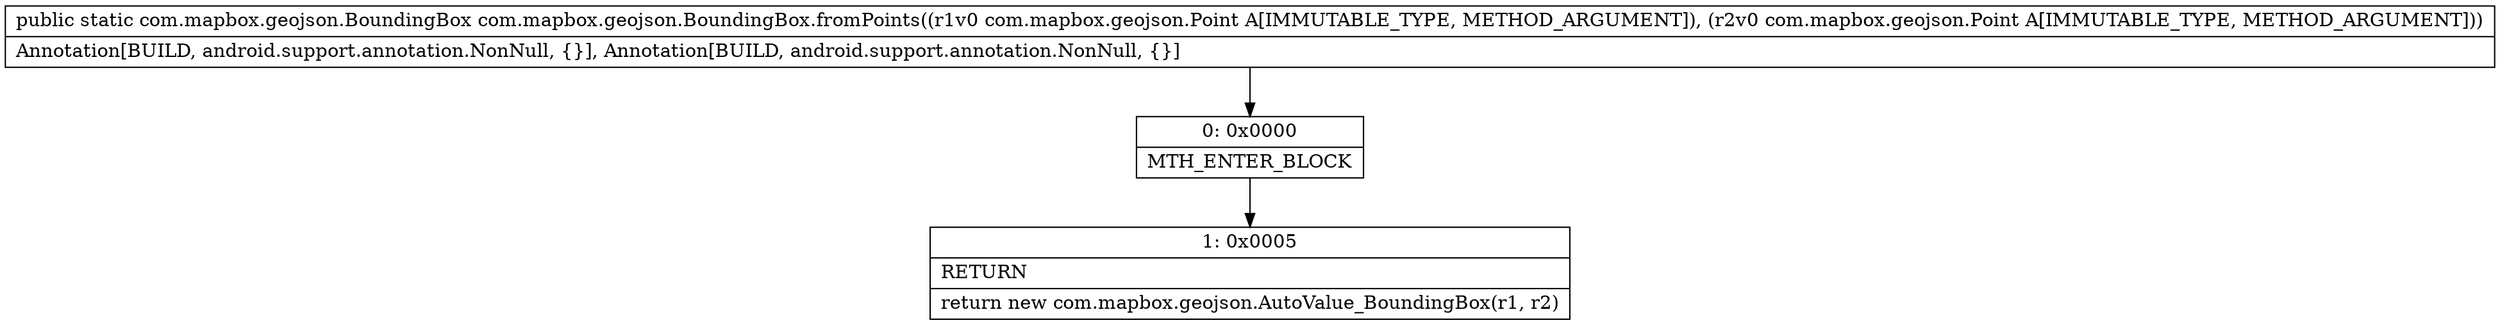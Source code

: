 digraph "CFG forcom.mapbox.geojson.BoundingBox.fromPoints(Lcom\/mapbox\/geojson\/Point;Lcom\/mapbox\/geojson\/Point;)Lcom\/mapbox\/geojson\/BoundingBox;" {
Node_0 [shape=record,label="{0\:\ 0x0000|MTH_ENTER_BLOCK\l}"];
Node_1 [shape=record,label="{1\:\ 0x0005|RETURN\l|return new com.mapbox.geojson.AutoValue_BoundingBox(r1, r2)\l}"];
MethodNode[shape=record,label="{public static com.mapbox.geojson.BoundingBox com.mapbox.geojson.BoundingBox.fromPoints((r1v0 com.mapbox.geojson.Point A[IMMUTABLE_TYPE, METHOD_ARGUMENT]), (r2v0 com.mapbox.geojson.Point A[IMMUTABLE_TYPE, METHOD_ARGUMENT]))  | Annotation[BUILD, android.support.annotation.NonNull, \{\}], Annotation[BUILD, android.support.annotation.NonNull, \{\}]\l}"];
MethodNode -> Node_0;
Node_0 -> Node_1;
}

